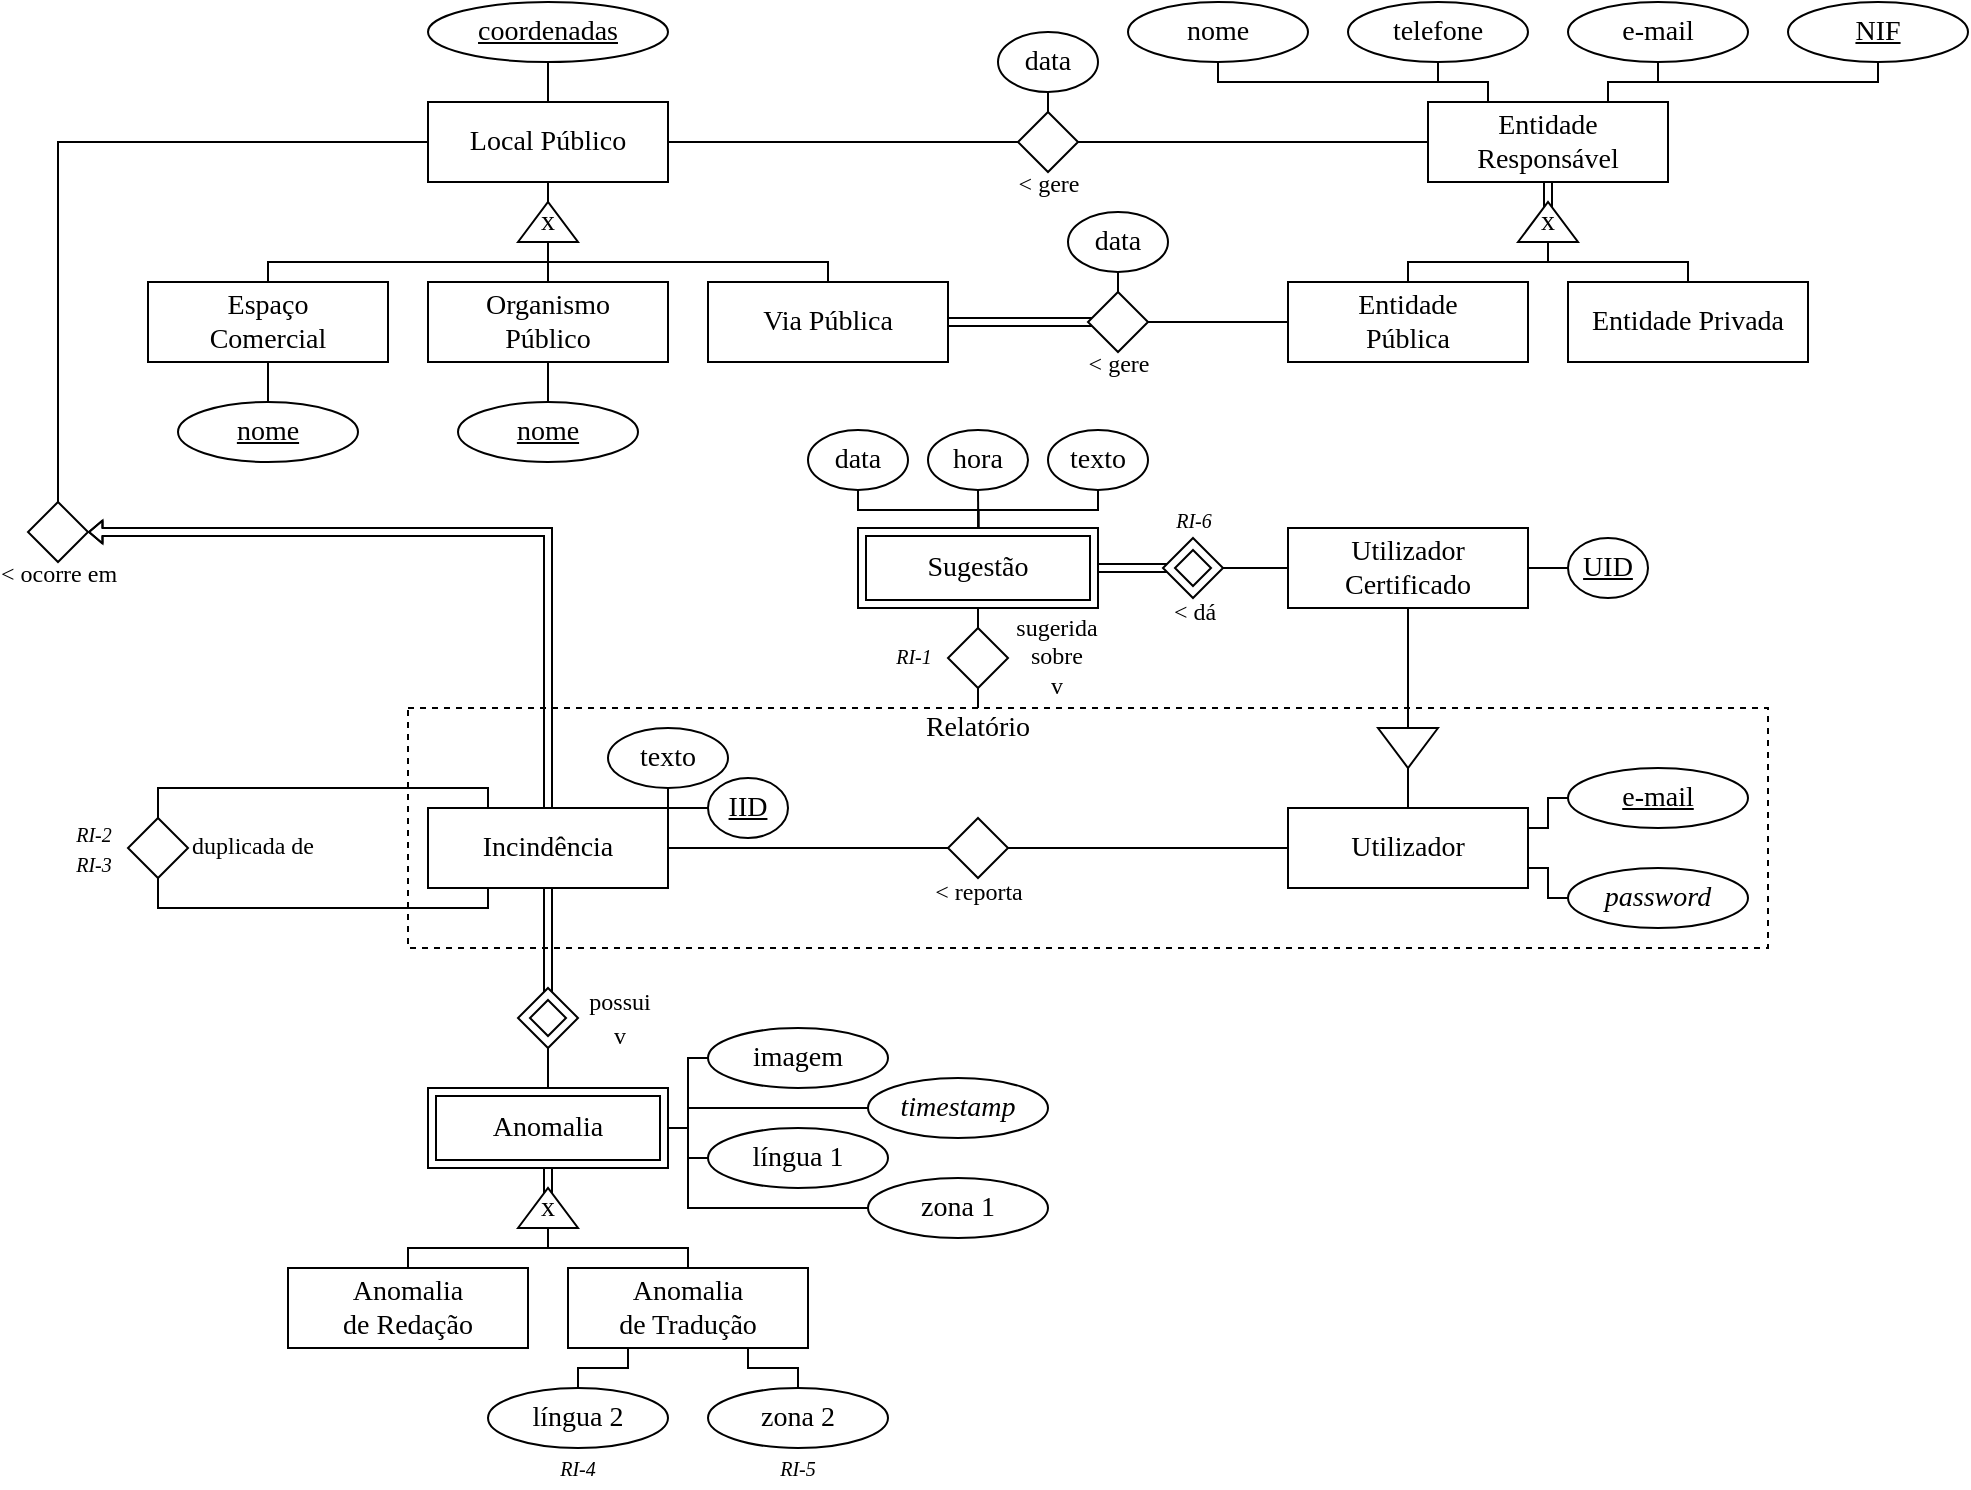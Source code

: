 <mxfile version="12.1.0" type="device" pages="1"><diagram id="urqd6bBSTkkBCRTrbI39" name="Page-1"><mxGraphModel dx="687" dy="365" grid="1" gridSize="10" guides="1" tooltips="1" connect="1" arrows="1" fold="1" page="1" pageScale="1" pageWidth="1169" pageHeight="827" math="0" shadow="0"><root><mxCell id="0"/><mxCell id="1" parent="0"/><mxCell id="4FP0emap7tRITEBuaMAq-10" style="edgeStyle=orthogonalEdgeStyle;rounded=0;orthogonalLoop=1;jettySize=auto;html=1;exitX=0.5;exitY=0;exitDx=0;exitDy=0;entryX=0.5;entryY=1;entryDx=0;entryDy=0;endArrow=none;endFill=0;fontSize=12;" edge="1" parent="1" target="4FP0emap7tRITEBuaMAq-3"><mxGeometry relative="1" as="geometry"><mxPoint x="545.195" y="317.049" as="sourcePoint"/></mxGeometry></mxCell><mxCell id="4FP0emap7tRITEBuaMAq-9" style="edgeStyle=orthogonalEdgeStyle;rounded=0;orthogonalLoop=1;jettySize=auto;html=1;exitX=0.5;exitY=1;exitDx=0;exitDy=0;entryX=0.5;entryY=0;entryDx=0;entryDy=0;endArrow=none;endFill=0;fontSize=12;" edge="1" parent="1" source="4FP0emap7tRITEBuaMAq-4"><mxGeometry relative="1" as="geometry"><mxPoint x="545.195" y="317.049" as="targetPoint"/><Array as="points"><mxPoint x="605" y="304"/><mxPoint x="545" y="304"/></Array></mxGeometry></mxCell><mxCell id="4FP0emap7tRITEBuaMAq-11" style="edgeStyle=orthogonalEdgeStyle;rounded=0;orthogonalLoop=1;jettySize=auto;html=1;exitX=0.5;exitY=1;exitDx=0;exitDy=0;endArrow=none;endFill=0;fontSize=12;" edge="1" parent="1" source="4FP0emap7tRITEBuaMAq-5"><mxGeometry relative="1" as="geometry"><mxPoint x="545.195" y="317" as="targetPoint"/><Array as="points"><mxPoint x="485" y="304"/><mxPoint x="545" y="304"/></Array></mxGeometry></mxCell><mxCell id="9DvA1WyKJ85od49cDxcL-1" value="" style="rounded=0;whiteSpace=wrap;html=1;strokeWidth=1;fillColor=none;dashed=1;fontFamily=Verdana;" parent="1" vertex="1"><mxGeometry x="260" y="403" width="680" height="120" as="geometry"/></mxCell><mxCell id="8jLyRdySpEEllO27YhmM-52" value="" style="endArrow=none;html=1;fontFamily=Verdana;fontSize=14;entryX=0.5;entryY=1;entryDx=0;entryDy=0;shape=link;width=4;exitX=0;exitY=0.5;exitDx=0;exitDy=0;" parent="1" source="8jLyRdySpEEllO27YhmM-51" target="8jLyRdySpEEllO27YhmM-43" edge="1"><mxGeometry width="50" height="50" relative="1" as="geometry"><mxPoint x="830" y="140" as="sourcePoint"/><mxPoint x="910" y="270" as="targetPoint"/></mxGeometry></mxCell><mxCell id="1YsWNotgiCDJfFA3rP_E-9" style="edgeStyle=orthogonalEdgeStyle;rounded=0;orthogonalLoop=1;jettySize=auto;html=1;exitX=1;exitY=0.5;exitDx=0;exitDy=0;entryX=0;entryY=0.5;entryDx=0;entryDy=0;endArrow=none;endFill=0;fontFamily=Verdana;" parent="1" source="8jLyRdySpEEllO27YhmM-1" target="1YsWNotgiCDJfFA3rP_E-6" edge="1"><mxGeometry relative="1" as="geometry"/></mxCell><mxCell id="8jLyRdySpEEllO27YhmM-1" value="Local Público" style="whiteSpace=wrap;html=1;aspect=fixed;fontFamily=Verdana;fontSize=14;fontColor=#000000;align=center;strokeColor=#000000;strokeWidth=1;fillColor=#ffffff;" parent="1" vertex="1"><mxGeometry x="270" y="100" width="120" height="40" as="geometry"/></mxCell><mxCell id="8jLyRdySpEEllO27YhmM-115" style="edgeStyle=elbowEdgeStyle;rounded=0;orthogonalLoop=1;jettySize=auto;elbow=vertical;html=1;exitX=0.5;exitY=1;exitDx=0;exitDy=0;entryX=0.5;entryY=0;entryDx=0;entryDy=0;shadow=0;endArrow=none;fontFamily=Verdana;fontSize=12;" parent="1" source="8jLyRdySpEEllO27YhmM-2" target="8jLyRdySpEEllO27YhmM-1" edge="1"><mxGeometry relative="1" as="geometry"/></mxCell><mxCell id="8jLyRdySpEEllO27YhmM-2" value="coordenadas" style="ellipse;whiteSpace=wrap;html=1;fontFamily=Verdana;fontSize=14;fontStyle=4" parent="1" vertex="1"><mxGeometry x="270" y="50" width="120" height="30" as="geometry"/></mxCell><mxCell id="8jLyRdySpEEllO27YhmM-9" value="Espaço&lt;br&gt;Comercial" style="rounded=0;whiteSpace=wrap;html=1;fontFamily=Verdana;fontSize=14;" parent="1" vertex="1"><mxGeometry x="130" y="190" width="120" height="40" as="geometry"/></mxCell><mxCell id="8jLyRdySpEEllO27YhmM-10" value="Organismo&lt;br&gt;Público" style="rounded=0;whiteSpace=wrap;html=1;fontFamily=Verdana;fontSize=14;" parent="1" vertex="1"><mxGeometry x="270" y="190" width="120" height="40" as="geometry"/></mxCell><mxCell id="8jLyRdySpEEllO27YhmM-11" value="Via Pública" style="rounded=0;whiteSpace=wrap;html=1;fontFamily=Verdana;fontSize=14;" parent="1" vertex="1"><mxGeometry x="410" y="190" width="120" height="40" as="geometry"/></mxCell><mxCell id="8jLyRdySpEEllO27YhmM-12" value="x" style="triangle;whiteSpace=wrap;html=1;fontFamily=Verdana;fontSize=14;direction=north;" parent="1" vertex="1"><mxGeometry x="315" y="150" width="30" height="20" as="geometry"/></mxCell><mxCell id="8jLyRdySpEEllO27YhmM-13" value="" style="endArrow=none;html=1;fontFamily=Verdana;fontSize=14;entryX=0.5;entryY=1;entryDx=0;entryDy=0;" parent="1" target="8jLyRdySpEEllO27YhmM-1" edge="1"><mxGeometry width="50" height="50" relative="1" as="geometry"><mxPoint x="330" y="150" as="sourcePoint"/><mxPoint x="410" y="280" as="targetPoint"/></mxGeometry></mxCell><mxCell id="8jLyRdySpEEllO27YhmM-14" value="" style="endArrow=none;html=1;fontFamily=Verdana;fontSize=14;entryX=0;entryY=0.5;entryDx=0;entryDy=0;exitX=0.5;exitY=0;exitDx=0;exitDy=0;" parent="1" source="8jLyRdySpEEllO27YhmM-10" target="8jLyRdySpEEllO27YhmM-12" edge="1"><mxGeometry width="50" height="50" relative="1" as="geometry"><mxPoint x="240" y="320" as="sourcePoint"/><mxPoint x="290" y="270" as="targetPoint"/></mxGeometry></mxCell><mxCell id="8jLyRdySpEEllO27YhmM-22" value="" style="endArrow=none;html=1;shadow=0;fontFamily=Verdana;fontSize=14;exitX=0.5;exitY=0;exitDx=0;exitDy=0;edgeStyle=elbowEdgeStyle;elbow=vertical;rounded=0;" parent="1" source="8jLyRdySpEEllO27YhmM-11" edge="1"><mxGeometry width="50" height="50" relative="1" as="geometry"><mxPoint x="470" y="160" as="sourcePoint"/><mxPoint x="330" y="170" as="targetPoint"/></mxGeometry></mxCell><mxCell id="8jLyRdySpEEllO27YhmM-24" value="" style="endArrow=none;html=1;shadow=0;fontFamily=Verdana;fontSize=14;entryX=0;entryY=0.5;entryDx=0;entryDy=0;exitX=0.5;exitY=0;exitDx=0;exitDy=0;edgeStyle=elbowEdgeStyle;elbow=vertical;rounded=0;" parent="1" source="8jLyRdySpEEllO27YhmM-9" target="8jLyRdySpEEllO27YhmM-12" edge="1"><mxGeometry width="50" height="50" relative="1" as="geometry"><mxPoint x="130" y="300" as="sourcePoint"/><mxPoint x="180" y="250" as="targetPoint"/></mxGeometry></mxCell><mxCell id="8jLyRdySpEEllO27YhmM-25" value="&lt;u&gt;nome&lt;/u&gt;" style="ellipse;whiteSpace=wrap;html=1;fontFamily=Verdana;fontSize=14;" parent="1" vertex="1"><mxGeometry x="285" y="250" width="90" height="30" as="geometry"/></mxCell><mxCell id="8jLyRdySpEEllO27YhmM-26" value="" style="endArrow=none;html=1;fontFamily=Verdana;fontSize=14;entryX=0.5;entryY=0;entryDx=0;entryDy=0;exitX=0.5;exitY=1;exitDx=0;exitDy=0;" parent="1" source="8jLyRdySpEEllO27YhmM-10" target="8jLyRdySpEEllO27YhmM-25" edge="1"><mxGeometry width="50" height="50" relative="1" as="geometry"><mxPoint x="355" y="300" as="sourcePoint"/><mxPoint x="335" y="350" as="targetPoint"/></mxGeometry></mxCell><mxCell id="8jLyRdySpEEllO27YhmM-27" value="&lt;u&gt;nome&lt;/u&gt;" style="ellipse;whiteSpace=wrap;html=1;fontFamily=Verdana;fontSize=14;" parent="1" vertex="1"><mxGeometry x="145" y="250" width="90" height="30" as="geometry"/></mxCell><mxCell id="8jLyRdySpEEllO27YhmM-28" value="" style="endArrow=none;html=1;fontFamily=Verdana;fontSize=14;entryX=0.5;entryY=0;entryDx=0;entryDy=0;exitX=0.5;exitY=1;exitDx=0;exitDy=0;" parent="1" target="8jLyRdySpEEllO27YhmM-27" edge="1"><mxGeometry width="50" height="50" relative="1" as="geometry"><mxPoint x="190" y="230" as="sourcePoint"/><mxPoint x="195" y="350" as="targetPoint"/></mxGeometry></mxCell><mxCell id="8jLyRdySpEEllO27YhmM-43" value="Entidade&lt;br&gt;Responsável" style="rounded=0;whiteSpace=wrap;html=1;fontFamily=Verdana;fontSize=14;" parent="1" vertex="1"><mxGeometry x="770" y="100" width="120" height="40" as="geometry"/></mxCell><mxCell id="8jLyRdySpEEllO27YhmM-120" style="edgeStyle=elbowEdgeStyle;rounded=0;orthogonalLoop=1;jettySize=auto;elbow=vertical;html=1;exitX=0.5;exitY=1;exitDx=0;exitDy=0;entryX=0.25;entryY=0;entryDx=0;entryDy=0;shadow=0;endArrow=none;fontFamily=Verdana;fontSize=12;" parent="1" source="8jLyRdySpEEllO27YhmM-44" target="8jLyRdySpEEllO27YhmM-43" edge="1"><mxGeometry relative="1" as="geometry"/></mxCell><mxCell id="8jLyRdySpEEllO27YhmM-44" value="nome" style="ellipse;whiteSpace=wrap;html=1;fontFamily=Verdana;fontSize=14;spacing=0;" parent="1" vertex="1"><mxGeometry x="620" y="50" width="90" height="30" as="geometry"/></mxCell><mxCell id="8jLyRdySpEEllO27YhmM-119" style="edgeStyle=elbowEdgeStyle;rounded=0;orthogonalLoop=1;jettySize=auto;elbow=vertical;html=1;exitX=0.5;exitY=1;exitDx=0;exitDy=0;entryX=0.25;entryY=0;entryDx=0;entryDy=0;shadow=0;endArrow=none;fontFamily=Verdana;fontSize=12;" parent="1" source="8jLyRdySpEEllO27YhmM-45" target="8jLyRdySpEEllO27YhmM-43" edge="1"><mxGeometry relative="1" as="geometry"/></mxCell><mxCell id="8jLyRdySpEEllO27YhmM-45" value="telefone" style="ellipse;whiteSpace=wrap;html=1;fontFamily=Verdana;fontSize=14;" parent="1" vertex="1"><mxGeometry x="730" y="50" width="90" height="30" as="geometry"/></mxCell><mxCell id="8jLyRdySpEEllO27YhmM-48" value="Entidade&lt;br&gt;Pública" style="rounded=0;whiteSpace=wrap;html=1;fontFamily=Verdana;fontSize=14;" parent="1" vertex="1"><mxGeometry x="700" y="190" width="120" height="40" as="geometry"/></mxCell><mxCell id="8jLyRdySpEEllO27YhmM-50" value="Entidade Privada" style="rounded=0;whiteSpace=wrap;html=1;fontFamily=Verdana;fontSize=14;" parent="1" vertex="1"><mxGeometry x="840" y="190" width="120" height="40" as="geometry"/></mxCell><mxCell id="8jLyRdySpEEllO27YhmM-51" value="x" style="triangle;whiteSpace=wrap;html=1;fontFamily=Verdana;fontSize=14;direction=north;" parent="1" vertex="1"><mxGeometry x="815" y="150" width="30" height="20" as="geometry"/></mxCell><mxCell id="8jLyRdySpEEllO27YhmM-54" value="" style="endArrow=none;html=1;shadow=0;fontFamily=Verdana;fontSize=14;exitX=0.5;exitY=0;exitDx=0;exitDy=0;edgeStyle=elbowEdgeStyle;elbow=vertical;rounded=0;" parent="1" source="8jLyRdySpEEllO27YhmM-50" edge="1"><mxGeometry width="50" height="50" relative="1" as="geometry"><mxPoint x="970" y="160" as="sourcePoint"/><mxPoint x="830" y="170" as="targetPoint"/></mxGeometry></mxCell><mxCell id="8jLyRdySpEEllO27YhmM-55" value="" style="endArrow=none;html=1;shadow=0;fontFamily=Verdana;fontSize=14;entryX=0;entryY=0.5;entryDx=0;entryDy=0;exitX=0.5;exitY=0;exitDx=0;exitDy=0;edgeStyle=elbowEdgeStyle;elbow=vertical;rounded=0;" parent="1" source="8jLyRdySpEEllO27YhmM-48" target="8jLyRdySpEEllO27YhmM-51" edge="1"><mxGeometry width="50" height="50" relative="1" as="geometry"><mxPoint x="630" y="300" as="sourcePoint"/><mxPoint x="680" y="250" as="targetPoint"/></mxGeometry></mxCell><mxCell id="8jLyRdySpEEllO27YhmM-118" style="edgeStyle=elbowEdgeStyle;rounded=0;orthogonalLoop=1;jettySize=auto;elbow=vertical;html=1;exitX=0.5;exitY=1;exitDx=0;exitDy=0;shadow=0;endArrow=none;fontFamily=Verdana;fontSize=12;" parent="1" source="8jLyRdySpEEllO27YhmM-56" edge="1"><mxGeometry relative="1" as="geometry"><mxPoint x="860" y="100" as="targetPoint"/></mxGeometry></mxCell><mxCell id="8jLyRdySpEEllO27YhmM-56" value="e-mail" style="ellipse;whiteSpace=wrap;html=1;fontFamily=Verdana;fontSize=14;" parent="1" vertex="1"><mxGeometry x="840" y="50" width="90" height="30" as="geometry"/></mxCell><mxCell id="8jLyRdySpEEllO27YhmM-117" style="edgeStyle=elbowEdgeStyle;rounded=0;orthogonalLoop=1;jettySize=auto;elbow=vertical;html=1;exitX=0.5;exitY=1;exitDx=0;exitDy=0;entryX=0.75;entryY=0;entryDx=0;entryDy=0;shadow=0;endArrow=none;fontFamily=Verdana;fontSize=12;" parent="1" source="8jLyRdySpEEllO27YhmM-58" target="8jLyRdySpEEllO27YhmM-43" edge="1"><mxGeometry relative="1" as="geometry"/></mxCell><mxCell id="8jLyRdySpEEllO27YhmM-58" value="&lt;u&gt;NIF&lt;/u&gt;" style="ellipse;whiteSpace=wrap;html=1;fontFamily=Verdana;fontSize=14;" parent="1" vertex="1"><mxGeometry x="950" y="50" width="90" height="30" as="geometry"/></mxCell><mxCell id="8jLyRdySpEEllO27YhmM-63" style="edgeStyle=elbowEdgeStyle;rounded=0;orthogonalLoop=1;jettySize=auto;html=1;entryX=1;entryY=0.5;entryDx=0;entryDy=0;shadow=0;endArrow=none;fontFamily=Verdana;fontSize=14;shape=link;exitX=0.5;exitY=0.5;exitDx=0;exitDy=0;exitPerimeter=0;" parent="1" source="8jLyRdySpEEllO27YhmM-60" target="8jLyRdySpEEllO27YhmM-11" edge="1"><mxGeometry relative="1" as="geometry"/></mxCell><mxCell id="8jLyRdySpEEllO27YhmM-64" style="edgeStyle=elbowEdgeStyle;rounded=0;orthogonalLoop=1;jettySize=auto;html=1;exitX=1;exitY=0.5;exitDx=0;exitDy=0;entryX=0;entryY=0.5;entryDx=0;entryDy=0;shadow=0;endArrow=none;fontFamily=Verdana;fontSize=14;" parent="1" source="8jLyRdySpEEllO27YhmM-60" target="8jLyRdySpEEllO27YhmM-48" edge="1"><mxGeometry relative="1" as="geometry"/></mxCell><mxCell id="8jLyRdySpEEllO27YhmM-60" value="&amp;lt; gere" style="rhombus;html=1;fontFamily=Verdana;fontSize=12;labelPosition=center;verticalLabelPosition=bottom;align=center;verticalAlign=top;spacingTop=-8;" parent="1" vertex="1"><mxGeometry x="600" y="195" width="30" height="30" as="geometry"/></mxCell><mxCell id="8jLyRdySpEEllO27YhmM-67" value="data" style="ellipse;whiteSpace=wrap;html=1;fontFamily=Verdana;fontSize=14;" parent="1" vertex="1"><mxGeometry x="590" y="155" width="50" height="30" as="geometry"/></mxCell><mxCell id="8jLyRdySpEEllO27YhmM-68" value="" style="endArrow=none;html=1;fontFamily=Verdana;fontSize=14;entryX=0.5;entryY=1;entryDx=0;entryDy=0;exitX=0.5;exitY=0;exitDx=0;exitDy=0;" parent="1" source="8jLyRdySpEEllO27YhmM-60" target="8jLyRdySpEEllO27YhmM-67" edge="1"><mxGeometry width="50" height="50" relative="1" as="geometry"><mxPoint x="595" y="180" as="sourcePoint"/><mxPoint x="715" y="210" as="targetPoint"/></mxGeometry></mxCell><mxCell id="8jLyRdySpEEllO27YhmM-81" style="edgeStyle=elbowEdgeStyle;shape=link;rounded=0;orthogonalLoop=1;jettySize=auto;html=1;exitX=0.5;exitY=1;exitDx=0;exitDy=0;shadow=0;endArrow=none;fontFamily=Verdana;fontSize=12;entryX=0.5;entryY=0.5;entryDx=0;entryDy=0;entryPerimeter=0;" parent="1" source="8jLyRdySpEEllO27YhmM-72" target="8jLyRdySpEEllO27YhmM-75" edge="1"><mxGeometry relative="1" as="geometry"><mxPoint x="330" y="528" as="targetPoint"/></mxGeometry></mxCell><mxCell id="8jLyRdySpEEllO27YhmM-127" style="rounded=0;orthogonalLoop=1;jettySize=auto;elbow=vertical;html=1;entryX=1;entryY=0.5;entryDx=0;entryDy=0;shadow=0;endArrow=block;fontFamily=Verdana;fontSize=12;shape=flexArrow;startArrow=none;startFill=0;endWidth=6.444;endSize=1.917;width=4;startSize=0;strokeWidth=1;sourcePerimeterSpacing=0;targetPerimeterSpacing=0;exitX=0.5;exitY=1;exitDx=0;exitDy=0;" parent="1" source="8jLyRdySpEEllO27YhmM-72" target="8jLyRdySpEEllO27YhmM-122" edge="1"><mxGeometry relative="1" as="geometry"><mxPoint x="330" y="410" as="sourcePoint"/><Array as="points"><mxPoint x="330" y="315"/></Array></mxGeometry></mxCell><mxCell id="8jLyRdySpEEllO27YhmM-72" value="&lt;font style=&quot;font-size: 14px&quot;&gt;Incindência&lt;/font&gt;" style="rounded=0;whiteSpace=wrap;html=1;fontFamily=Verdana;fontSize=12;" parent="1" vertex="1"><mxGeometry x="270" y="453" width="120" height="40" as="geometry"/></mxCell><mxCell id="8jLyRdySpEEllO27YhmM-77" style="edgeStyle=elbowEdgeStyle;rounded=0;orthogonalLoop=1;jettySize=auto;html=1;exitX=0.5;exitY=0;exitDx=0;exitDy=0;entryX=0.5;entryY=1;entryDx=0;entryDy=0;shadow=0;endArrow=none;fontFamily=Verdana;fontSize=12;" parent="1" source="8jLyRdySpEEllO27YhmM-73" target="8jLyRdySpEEllO27YhmM-75" edge="1"><mxGeometry relative="1" as="geometry"/></mxCell><mxCell id="8jLyRdySpEEllO27YhmM-104" style="edgeStyle=elbowEdgeStyle;rounded=0;orthogonalLoop=1;jettySize=auto;html=1;exitX=1;exitY=0.25;exitDx=0;exitDy=0;shadow=0;endArrow=none;fontFamily=Verdana;fontSize=12;" parent="1" source="8jLyRdySpEEllO27YhmM-73" edge="1"><mxGeometry relative="1" as="geometry"><mxPoint x="390.333" y="603" as="targetPoint"/></mxGeometry></mxCell><mxCell id="8jLyRdySpEEllO27YhmM-109" style="edgeStyle=elbowEdgeStyle;rounded=0;orthogonalLoop=1;jettySize=auto;html=1;exitX=1;exitY=0.5;exitDx=0;exitDy=0;entryX=0;entryY=0.5;entryDx=0;entryDy=0;shadow=0;endArrow=none;fontFamily=Verdana;fontSize=12;" parent="1" source="8jLyRdySpEEllO27YhmM-73" target="8jLyRdySpEEllO27YhmM-100" edge="1"><mxGeometry relative="1" as="geometry"/></mxCell><mxCell id="8jLyRdySpEEllO27YhmM-110" style="edgeStyle=elbowEdgeStyle;rounded=0;orthogonalLoop=1;jettySize=auto;html=1;exitX=1;exitY=0.5;exitDx=0;exitDy=0;entryX=0;entryY=0.5;entryDx=0;entryDy=0;shadow=0;endArrow=none;fontFamily=Verdana;fontSize=12;" parent="1" source="8jLyRdySpEEllO27YhmM-73" target="8jLyRdySpEEllO27YhmM-98" edge="1"><mxGeometry relative="1" as="geometry"><Array as="points"><mxPoint x="400" y="613"/></Array></mxGeometry></mxCell><mxCell id="8jLyRdySpEEllO27YhmM-73" value="&lt;font style=&quot;font-size: 14px&quot;&gt;Anomalia&lt;/font&gt;" style="shape=ext;strokeWidth=1;margin=2;double=1;whiteSpace=wrap;html=1;align=center;fontSize=12;fontFamily=Verdana;fontColor=#000000;strokeColor=#000000;fillColor=#ffffff;" parent="1" vertex="1"><mxGeometry x="270" y="593" width="120" height="40" as="geometry"/></mxCell><mxCell id="8jLyRdySpEEllO27YhmM-75" value="&lt;font style=&quot;font-size: 12px&quot;&gt;possui&lt;br&gt;v&lt;/font&gt;" style="shape=rhombus;double=1;strokeWidth=1;margin=2;fontSize=12;perimeter=rhombusPerimeter;whiteSpace=wrap;html=1;align=center;fontSize=14;fontFamily=Verdana;fontColor=#000000;strokeColor=#000000;fillColor=#ffffff;labelPosition=right;verticalLabelPosition=middle;verticalAlign=middle;spacingLeft=12;" parent="1" vertex="1"><mxGeometry x="315" y="543" width="30" height="30" as="geometry"/></mxCell><mxCell id="8jLyRdySpEEllO27YhmM-82" value="" style="endArrow=none;html=1;fontFamily=Verdana;fontSize=14;entryX=0.5;entryY=1;entryDx=0;entryDy=0;shape=link;width=4;exitX=0;exitY=0.5;exitDx=0;exitDy=0;" parent="1" source="8jLyRdySpEEllO27YhmM-85" edge="1"><mxGeometry width="50" height="50" relative="1" as="geometry"><mxPoint x="330" y="643" as="sourcePoint"/><mxPoint x="330" y="633" as="targetPoint"/></mxGeometry></mxCell><mxCell id="8jLyRdySpEEllO27YhmM-83" value="Anomalia&lt;br&gt;de Redação" style="rounded=0;whiteSpace=wrap;html=1;fontFamily=Verdana;fontSize=14;" parent="1" vertex="1"><mxGeometry x="200" y="683" width="120" height="40" as="geometry"/></mxCell><mxCell id="8jLyRdySpEEllO27YhmM-84" value="Anomalia&lt;br&gt;de Tradução" style="rounded=0;whiteSpace=wrap;html=1;fontFamily=Verdana;fontSize=14;" parent="1" vertex="1"><mxGeometry x="340" y="683" width="120" height="40" as="geometry"/></mxCell><mxCell id="8jLyRdySpEEllO27YhmM-85" value="x" style="triangle;whiteSpace=wrap;html=1;fontFamily=Verdana;fontSize=14;direction=north;" parent="1" vertex="1"><mxGeometry x="315" y="643" width="30" height="20" as="geometry"/></mxCell><mxCell id="8jLyRdySpEEllO27YhmM-86" value="" style="endArrow=none;html=1;shadow=0;fontFamily=Verdana;fontSize=14;exitX=0.5;exitY=0;exitDx=0;exitDy=0;edgeStyle=elbowEdgeStyle;elbow=vertical;rounded=0;" parent="1" source="8jLyRdySpEEllO27YhmM-84" edge="1"><mxGeometry width="50" height="50" relative="1" as="geometry"><mxPoint x="470" y="663" as="sourcePoint"/><mxPoint x="330" y="673" as="targetPoint"/><Array as="points"><mxPoint x="360" y="673"/></Array></mxGeometry></mxCell><mxCell id="8jLyRdySpEEllO27YhmM-87" value="" style="endArrow=none;html=1;shadow=0;fontFamily=Verdana;fontSize=14;entryX=0;entryY=0.5;entryDx=0;entryDy=0;exitX=0.5;exitY=0;exitDx=0;exitDy=0;edgeStyle=elbowEdgeStyle;elbow=vertical;rounded=0;" parent="1" source="8jLyRdySpEEllO27YhmM-83" target="8jLyRdySpEEllO27YhmM-85" edge="1"><mxGeometry width="50" height="50" relative="1" as="geometry"><mxPoint x="130" y="803" as="sourcePoint"/><mxPoint x="180" y="753" as="targetPoint"/></mxGeometry></mxCell><mxCell id="8jLyRdySpEEllO27YhmM-89" style="edgeStyle=elbowEdgeStyle;rounded=0;orthogonalLoop=1;jettySize=auto;html=1;exitX=0.5;exitY=0;exitDx=0;exitDy=0;entryX=0.25;entryY=0;entryDx=0;entryDy=0;shadow=0;endArrow=none;fontFamily=Verdana;fontSize=12;elbow=vertical;" parent="1" source="8jLyRdySpEEllO27YhmM-88" target="8jLyRdySpEEllO27YhmM-72" edge="1"><mxGeometry relative="1" as="geometry"><Array as="points"><mxPoint x="240" y="443"/></Array></mxGeometry></mxCell><mxCell id="8jLyRdySpEEllO27YhmM-90" style="edgeStyle=elbowEdgeStyle;rounded=0;orthogonalLoop=1;jettySize=auto;elbow=vertical;html=1;exitX=0.5;exitY=1;exitDx=0;exitDy=0;entryX=0.25;entryY=1;entryDx=0;entryDy=0;shadow=0;endArrow=none;fontFamily=Verdana;fontSize=12;" parent="1" source="8jLyRdySpEEllO27YhmM-88" target="8jLyRdySpEEllO27YhmM-72" edge="1"><mxGeometry relative="1" as="geometry"><Array as="points"><mxPoint x="230" y="503"/></Array></mxGeometry></mxCell><mxCell id="8jLyRdySpEEllO27YhmM-88" value="duplicada de" style="rhombus;html=1;fontFamily=Verdana;fontSize=12;labelPosition=right;verticalLabelPosition=middle;align=left;verticalAlign=middle;spacingTop=-2;spacingLeft=0;" parent="1" vertex="1"><mxGeometry x="120" y="458" width="30" height="30" as="geometry"/></mxCell><mxCell id="8jLyRdySpEEllO27YhmM-114" style="edgeStyle=elbowEdgeStyle;rounded=0;orthogonalLoop=1;jettySize=auto;elbow=vertical;html=1;exitX=0.5;exitY=0;exitDx=0;exitDy=0;entryX=0.75;entryY=1;entryDx=0;entryDy=0;shadow=0;endArrow=none;fontFamily=Verdana;fontSize=12;" parent="1" source="8jLyRdySpEEllO27YhmM-93" target="8jLyRdySpEEllO27YhmM-84" edge="1"><mxGeometry relative="1" as="geometry"/></mxCell><mxCell id="8jLyRdySpEEllO27YhmM-93" value="&lt;span&gt;zona 2&lt;/span&gt;" style="ellipse;whiteSpace=wrap;html=1;fontFamily=Verdana;fontSize=14;fontStyle=0" parent="1" vertex="1"><mxGeometry x="410" y="743" width="90" height="30" as="geometry"/></mxCell><mxCell id="8jLyRdySpEEllO27YhmM-113" style="edgeStyle=elbowEdgeStyle;rounded=0;orthogonalLoop=1;jettySize=auto;elbow=vertical;html=1;exitX=0.5;exitY=0;exitDx=0;exitDy=0;entryX=0.25;entryY=1;entryDx=0;entryDy=0;shadow=0;endArrow=none;fontFamily=Verdana;fontSize=12;" parent="1" source="8jLyRdySpEEllO27YhmM-95" target="8jLyRdySpEEllO27YhmM-84" edge="1"><mxGeometry relative="1" as="geometry"/></mxCell><mxCell id="8jLyRdySpEEllO27YhmM-95" value="língua 2" style="ellipse;whiteSpace=wrap;html=1;fontFamily=Verdana;fontSize=14;" parent="1" vertex="1"><mxGeometry x="300" y="743" width="90" height="30" as="geometry"/></mxCell><mxCell id="8jLyRdySpEEllO27YhmM-112" style="edgeStyle=elbowEdgeStyle;rounded=0;orthogonalLoop=1;jettySize=auto;html=1;exitX=0;exitY=0.5;exitDx=0;exitDy=0;entryX=1;entryY=0.5;entryDx=0;entryDy=0;shadow=0;endArrow=none;fontFamily=Verdana;fontSize=12;" parent="1" source="8jLyRdySpEEllO27YhmM-97" target="8jLyRdySpEEllO27YhmM-73" edge="1"><mxGeometry relative="1" as="geometry"><Array as="points"><mxPoint x="400" y="643"/></Array></mxGeometry></mxCell><mxCell id="8jLyRdySpEEllO27YhmM-97" value="&lt;span&gt;zona 1&lt;/span&gt;" style="ellipse;whiteSpace=wrap;html=1;fontFamily=Verdana;fontSize=14;fontStyle=0" parent="1" vertex="1"><mxGeometry x="490" y="638" width="90" height="30" as="geometry"/></mxCell><mxCell id="8jLyRdySpEEllO27YhmM-98" value="&lt;span&gt;&lt;i&gt;timestamp&lt;/i&gt;&lt;/span&gt;" style="ellipse;whiteSpace=wrap;html=1;fontFamily=Verdana;fontSize=14;fontStyle=0" parent="1" vertex="1"><mxGeometry x="490" y="588" width="90" height="30" as="geometry"/></mxCell><mxCell id="8jLyRdySpEEllO27YhmM-111" style="edgeStyle=elbowEdgeStyle;rounded=0;orthogonalLoop=1;jettySize=auto;html=1;exitX=0;exitY=0.5;exitDx=0;exitDy=0;entryX=1;entryY=0.5;entryDx=0;entryDy=0;shadow=0;endArrow=none;fontFamily=Verdana;fontSize=12;" parent="1" source="8jLyRdySpEEllO27YhmM-99" target="8jLyRdySpEEllO27YhmM-73" edge="1"><mxGeometry relative="1" as="geometry"/></mxCell><mxCell id="8jLyRdySpEEllO27YhmM-99" value="&lt;span&gt;língua 1&lt;/span&gt;" style="ellipse;whiteSpace=wrap;html=1;fontFamily=Verdana;fontSize=14;fontStyle=0" parent="1" vertex="1"><mxGeometry x="410" y="613" width="90" height="30" as="geometry"/></mxCell><mxCell id="8jLyRdySpEEllO27YhmM-100" value="&lt;span&gt;imagem&lt;/span&gt;" style="ellipse;whiteSpace=wrap;html=1;fontFamily=Verdana;fontSize=14;fontStyle=0" parent="1" vertex="1"><mxGeometry x="410" y="563" width="90" height="30" as="geometry"/></mxCell><mxCell id="8jLyRdySpEEllO27YhmM-102" style="edgeStyle=elbowEdgeStyle;rounded=0;orthogonalLoop=1;jettySize=auto;elbow=vertical;html=1;exitX=0.5;exitY=1;exitDx=0;exitDy=0;shadow=0;endArrow=none;fontFamily=Verdana;fontSize=12;" parent="1" source="8jLyRdySpEEllO27YhmM-101" edge="1"><mxGeometry relative="1" as="geometry"><mxPoint x="390" y="453" as="targetPoint"/></mxGeometry></mxCell><mxCell id="8jLyRdySpEEllO27YhmM-101" value="&lt;span&gt;&lt;span&gt;texto&lt;/span&gt;&lt;/span&gt;" style="ellipse;whiteSpace=wrap;html=1;fontFamily=Verdana;fontSize=14;fontStyle=0" parent="1" vertex="1"><mxGeometry x="360" y="413" width="60" height="30" as="geometry"/></mxCell><mxCell id="8jLyRdySpEEllO27YhmM-145" style="edgeStyle=elbowEdgeStyle;rounded=0;orthogonalLoop=1;jettySize=auto;html=1;exitX=1;exitY=0.75;exitDx=0;exitDy=0;entryX=0;entryY=0.5;entryDx=0;entryDy=0;shadow=0;startArrow=none;startFill=0;sourcePerimeterSpacing=0;endArrow=none;endFill=0;targetPerimeterSpacing=0;strokeWidth=1;fontFamily=Verdana;fontSize=12;" parent="1" source="8jLyRdySpEEllO27YhmM-121" target="8jLyRdySpEEllO27YhmM-142" edge="1"><mxGeometry relative="1" as="geometry"/></mxCell><mxCell id="8jLyRdySpEEllO27YhmM-121" value="&lt;font style=&quot;font-size: 14px&quot;&gt;Utilizador&lt;/font&gt;" style="rounded=0;whiteSpace=wrap;html=1;fontFamily=Verdana;fontSize=12;align=center;" parent="1" vertex="1"><mxGeometry x="700" y="453" width="120" height="40" as="geometry"/></mxCell><mxCell id="8jLyRdySpEEllO27YhmM-128" style="edgeStyle=none;rounded=0;orthogonalLoop=1;jettySize=auto;html=1;exitX=0.5;exitY=0;exitDx=0;exitDy=0;entryX=0;entryY=0.5;entryDx=0;entryDy=0;shadow=0;startArrow=none;startFill=0;sourcePerimeterSpacing=0;endArrow=none;targetPerimeterSpacing=0;strokeWidth=1;fontFamily=Verdana;fontSize=12;endFill=0;" parent="1" source="8jLyRdySpEEllO27YhmM-122" target="8jLyRdySpEEllO27YhmM-1" edge="1"><mxGeometry relative="1" as="geometry"><Array as="points"><mxPoint x="85" y="120"/></Array></mxGeometry></mxCell><mxCell id="8jLyRdySpEEllO27YhmM-122" value="&amp;lt; ocorre em" style="rhombus;html=1;fontFamily=Verdana;fontSize=12;fontColor=#000000;align=center;strokeColor=#000000;strokeWidth=1;fillColor=#ffffff;labelPosition=center;verticalLabelPosition=bottom;verticalAlign=top;spacingTop=-8;" parent="1" vertex="1"><mxGeometry x="70" y="300" width="30" height="30" as="geometry"/></mxCell><mxCell id="8jLyRdySpEEllO27YhmM-130" style="edgeStyle=none;rounded=0;orthogonalLoop=1;jettySize=auto;html=1;exitX=1;exitY=0.5;exitDx=0;exitDy=0;entryX=0;entryY=0.5;entryDx=0;entryDy=0;shadow=0;startArrow=none;startFill=0;sourcePerimeterSpacing=0;endArrow=none;endFill=0;targetPerimeterSpacing=0;strokeWidth=1;fontFamily=Verdana;fontSize=12;" parent="1" source="8jLyRdySpEEllO27YhmM-129" target="8jLyRdySpEEllO27YhmM-121" edge="1"><mxGeometry relative="1" as="geometry"/></mxCell><mxCell id="8jLyRdySpEEllO27YhmM-131" style="edgeStyle=none;rounded=0;orthogonalLoop=1;jettySize=auto;html=1;exitX=0;exitY=0.5;exitDx=0;exitDy=0;entryX=1;entryY=0.5;entryDx=0;entryDy=0;shadow=0;startArrow=none;startFill=0;sourcePerimeterSpacing=0;endArrow=none;endFill=0;targetPerimeterSpacing=0;strokeWidth=1;fontFamily=Verdana;fontSize=12;" parent="1" source="8jLyRdySpEEllO27YhmM-129" target="8jLyRdySpEEllO27YhmM-72" edge="1"><mxGeometry relative="1" as="geometry"/></mxCell><mxCell id="8jLyRdySpEEllO27YhmM-129" value="&amp;lt; reporta" style="rhombus;html=1;fontFamily=Verdana;fontSize=12;labelPosition=center;verticalLabelPosition=bottom;align=center;verticalAlign=top;spacingTop=-7;" parent="1" vertex="1"><mxGeometry x="530" y="458" width="30" height="30" as="geometry"/></mxCell><mxCell id="9DvA1WyKJ85od49cDxcL-5" style="edgeStyle=orthogonalEdgeStyle;rounded=0;orthogonalLoop=1;jettySize=auto;html=1;exitX=0.5;exitY=1;exitDx=0;exitDy=0;entryX=0;entryY=0.5;entryDx=0;entryDy=0;endArrow=none;endFill=0;fontFamily=Verdana;" parent="1" source="8jLyRdySpEEllO27YhmM-134" target="9DvA1WyKJ85od49cDxcL-4" edge="1"><mxGeometry relative="1" as="geometry"/></mxCell><mxCell id="dE5rnqI1oPKxQ-1CUBaK-14" style="edgeStyle=orthogonalEdgeStyle;rounded=0;orthogonalLoop=1;jettySize=auto;html=1;exitX=1;exitY=0.5;exitDx=0;exitDy=0;entryX=0;entryY=0.5;entryDx=0;entryDy=0;endArrow=none;endFill=0;fontFamily=Verdana;fontSize=12;" parent="1" source="8jLyRdySpEEllO27YhmM-134" target="dE5rnqI1oPKxQ-1CUBaK-11" edge="1"><mxGeometry relative="1" as="geometry"/></mxCell><mxCell id="8jLyRdySpEEllO27YhmM-134" value="&lt;font style=&quot;font-size: 14px&quot;&gt;Utilizador&lt;br&gt;Certificado&lt;br&gt;&lt;/font&gt;" style="rounded=0;whiteSpace=wrap;html=1;fontFamily=Verdana;fontSize=12;align=center;" parent="1" vertex="1"><mxGeometry x="700" y="313" width="120" height="40" as="geometry"/></mxCell><mxCell id="8jLyRdySpEEllO27YhmM-142" value="&lt;span&gt;&lt;i&gt;password&lt;/i&gt;&lt;/span&gt;" style="ellipse;whiteSpace=wrap;html=1;fontFamily=Verdana;fontSize=14;fontStyle=0" parent="1" vertex="1"><mxGeometry x="840" y="483" width="90" height="30" as="geometry"/></mxCell><mxCell id="8jLyRdySpEEllO27YhmM-144" style="edgeStyle=elbowEdgeStyle;rounded=0;orthogonalLoop=1;jettySize=auto;html=1;exitX=0;exitY=0.5;exitDx=0;exitDy=0;entryX=1;entryY=0.25;entryDx=0;entryDy=0;shadow=0;startArrow=none;startFill=0;sourcePerimeterSpacing=0;endArrow=none;endFill=0;targetPerimeterSpacing=0;strokeWidth=1;fontFamily=Verdana;fontSize=12;" parent="1" source="8jLyRdySpEEllO27YhmM-143" target="8jLyRdySpEEllO27YhmM-121" edge="1"><mxGeometry relative="1" as="geometry"/></mxCell><mxCell id="8jLyRdySpEEllO27YhmM-143" value="&lt;span&gt;e-mail&lt;/span&gt;" style="ellipse;whiteSpace=wrap;html=1;fontFamily=Verdana;fontSize=14;fontStyle=4" parent="1" vertex="1"><mxGeometry x="840" y="433" width="90" height="30" as="geometry"/></mxCell><mxCell id="1YsWNotgiCDJfFA3rP_E-10" style="edgeStyle=orthogonalEdgeStyle;rounded=0;orthogonalLoop=1;jettySize=auto;html=1;exitX=1;exitY=0.5;exitDx=0;exitDy=0;entryX=0;entryY=0.5;entryDx=0;entryDy=0;endArrow=none;endFill=0;fontFamily=Verdana;" parent="1" source="1YsWNotgiCDJfFA3rP_E-6" target="8jLyRdySpEEllO27YhmM-43" edge="1"><mxGeometry relative="1" as="geometry"/></mxCell><mxCell id="1YsWNotgiCDJfFA3rP_E-6" value="&amp;lt; gere" style="rhombus;html=1;fontFamily=Verdana;fontSize=12;labelPosition=center;verticalLabelPosition=bottom;align=center;verticalAlign=top;spacingTop=-8;" parent="1" vertex="1"><mxGeometry x="565" y="105" width="30" height="30" as="geometry"/></mxCell><mxCell id="1YsWNotgiCDJfFA3rP_E-7" value="data" style="ellipse;whiteSpace=wrap;html=1;fontFamily=Verdana;fontSize=14;" parent="1" vertex="1"><mxGeometry x="555" y="65" width="50" height="30" as="geometry"/></mxCell><mxCell id="1YsWNotgiCDJfFA3rP_E-8" value="" style="endArrow=none;html=1;fontFamily=Verdana;fontSize=14;entryX=0.5;entryY=1;entryDx=0;entryDy=0;exitX=0.5;exitY=0;exitDx=0;exitDy=0;" parent="1" source="1YsWNotgiCDJfFA3rP_E-6" target="1YsWNotgiCDJfFA3rP_E-7" edge="1"><mxGeometry width="50" height="50" relative="1" as="geometry"><mxPoint x="535" y="90" as="sourcePoint"/><mxPoint x="655" y="120" as="targetPoint"/></mxGeometry></mxCell><mxCell id="9DvA1WyKJ85od49cDxcL-8" style="edgeStyle=orthogonalEdgeStyle;rounded=0;orthogonalLoop=1;jettySize=auto;html=1;exitX=1;exitY=0.5;exitDx=0;exitDy=0;entryX=0.5;entryY=0;entryDx=0;entryDy=0;endArrow=none;endFill=0;fontFamily=Verdana;" parent="1" source="9DvA1WyKJ85od49cDxcL-4" target="8jLyRdySpEEllO27YhmM-121" edge="1"><mxGeometry relative="1" as="geometry"/></mxCell><mxCell id="9DvA1WyKJ85od49cDxcL-4" value="" style="triangle;whiteSpace=wrap;html=1;fontFamily=Verdana;fontSize=14;direction=south;" parent="1" vertex="1"><mxGeometry x="745" y="413" width="30" height="20" as="geometry"/></mxCell><mxCell id="9DvA1WyKJ85od49cDxcL-11" style="edgeStyle=orthogonalEdgeStyle;rounded=0;orthogonalLoop=1;jettySize=auto;html=1;exitX=0.5;exitY=1;exitDx=0;exitDy=0;entryX=0.5;entryY=0;entryDx=0;entryDy=0;endArrow=none;endFill=0;fontFamily=Verdana;" parent="1" source="9DvA1WyKJ85od49cDxcL-9" target="9DvA1WyKJ85od49cDxcL-10" edge="1"><mxGeometry relative="1" as="geometry"/></mxCell><mxCell id="dE5rnqI1oPKxQ-1CUBaK-16" style="edgeStyle=orthogonalEdgeStyle;rounded=0;orthogonalLoop=1;jettySize=auto;html=1;exitX=1;exitY=0.5;exitDx=0;exitDy=0;endArrow=none;endFill=0;fontFamily=Verdana;fontSize=12;shape=link;entryX=0.75;entryY=0.5;entryDx=0;entryDy=0;entryPerimeter=0;" parent="1" source="9DvA1WyKJ85od49cDxcL-9" target="dE5rnqI1oPKxQ-1CUBaK-15" edge="1"><mxGeometry relative="1" as="geometry"/></mxCell><mxCell id="9DvA1WyKJ85od49cDxcL-9" value="&lt;font style=&quot;font-size: 14px&quot;&gt;Sugestão&lt;br&gt;&lt;/font&gt;" style="shape=ext;strokeWidth=1;margin=2;double=1;whiteSpace=wrap;html=1;align=center;fontSize=12;fontFamily=Verdana;fontColor=#000000;strokeColor=#000000;fillColor=#ffffff;" parent="1" vertex="1"><mxGeometry x="485" y="313" width="120" height="40" as="geometry"/></mxCell><mxCell id="9DvA1WyKJ85od49cDxcL-10" value="sugerida&lt;br&gt;sobre&lt;br&gt;v" style="rhombus;html=1;fontFamily=Verdana;fontSize=12;labelPosition=right;verticalLabelPosition=middle;align=center;verticalAlign=middle;spacingTop=-2;spacingLeft=17;" parent="1" vertex="1"><mxGeometry x="530" y="363" width="30" height="30" as="geometry"/></mxCell><mxCell id="9DvA1WyKJ85od49cDxcL-14" value="" style="endArrow=none;html=1;fontFamily=Verdana;" parent="1" edge="1"><mxGeometry width="50" height="50" relative="1" as="geometry"><mxPoint x="545" y="403" as="sourcePoint"/><mxPoint x="545" y="393" as="targetPoint"/></mxGeometry></mxCell><mxCell id="dE5rnqI1oPKxQ-1CUBaK-2" value="&lt;font style=&quot;font-size: 14px&quot;&gt;Relatório&lt;/font&gt;" style="text;html=1;strokeColor=none;fillColor=none;align=center;verticalAlign=middle;whiteSpace=wrap;rounded=0;fontSize=12;fontFamily=Verdana;" parent="1" vertex="1"><mxGeometry x="500" y="403" width="90" height="20" as="geometry"/></mxCell><mxCell id="dE5rnqI1oPKxQ-1CUBaK-6" value="&lt;font style=&quot;font-size: 10px&quot;&gt;RI-1&lt;/font&gt;" style="text;html=1;strokeColor=none;fillColor=none;align=center;verticalAlign=middle;whiteSpace=wrap;rounded=0;fontFamily=Verdana;fontSize=12;fontStyle=2" parent="1" vertex="1"><mxGeometry x="493" y="367" width="40" height="20" as="geometry"/></mxCell><mxCell id="dE5rnqI1oPKxQ-1CUBaK-7" value="&lt;font style=&quot;font-size: 10px&quot;&gt;RI-2&lt;br&gt;RI-3&lt;/font&gt;" style="text;html=1;strokeColor=none;fillColor=none;align=center;verticalAlign=middle;whiteSpace=wrap;rounded=0;fontFamily=Verdana;fontSize=12;fontStyle=2" parent="1" vertex="1"><mxGeometry x="87" y="458" width="32" height="30" as="geometry"/></mxCell><mxCell id="dE5rnqI1oPKxQ-1CUBaK-8" value="&lt;font style=&quot;font-size: 10px&quot;&gt;RI-4&lt;/font&gt;" style="text;html=1;strokeColor=none;fillColor=none;align=center;verticalAlign=middle;whiteSpace=wrap;rounded=0;fontFamily=Verdana;fontSize=12;fontStyle=2" parent="1" vertex="1"><mxGeometry x="325" y="773" width="40" height="20" as="geometry"/></mxCell><mxCell id="dE5rnqI1oPKxQ-1CUBaK-9" value="&lt;font style=&quot;font-size: 10px&quot;&gt;RI-5&lt;/font&gt;" style="text;html=1;strokeColor=none;fillColor=none;align=center;verticalAlign=middle;whiteSpace=wrap;rounded=0;fontFamily=Verdana;fontSize=12;fontStyle=2" parent="1" vertex="1"><mxGeometry x="435" y="773" width="40" height="20" as="geometry"/></mxCell><mxCell id="dE5rnqI1oPKxQ-1CUBaK-11" value="&lt;span&gt;&lt;span&gt;UID&lt;/span&gt;&lt;/span&gt;" style="ellipse;whiteSpace=wrap;html=1;fontFamily=Verdana;fontSize=14;fontStyle=4" parent="1" vertex="1"><mxGeometry x="840" y="318" width="40" height="30" as="geometry"/></mxCell><mxCell id="dE5rnqI1oPKxQ-1CUBaK-17" style="edgeStyle=orthogonalEdgeStyle;rounded=0;orthogonalLoop=1;jettySize=auto;html=1;exitX=1;exitY=0.5;exitDx=0;exitDy=0;entryX=0;entryY=0.5;entryDx=0;entryDy=0;endArrow=none;endFill=0;fontFamily=Verdana;fontSize=12;" parent="1" source="dE5rnqI1oPKxQ-1CUBaK-15" target="8jLyRdySpEEllO27YhmM-134" edge="1"><mxGeometry relative="1" as="geometry"/></mxCell><mxCell id="dE5rnqI1oPKxQ-1CUBaK-15" value="&lt;font style=&quot;font-size: 12px&quot;&gt;&amp;lt; dá&lt;/font&gt;" style="shape=rhombus;double=1;strokeWidth=1;fontSize=12;perimeter=rhombusPerimeter;html=1;align=center;fontSize=14;labelPosition=center;verticalLabelPosition=bottom;verticalAlign=top;margin=2;fontFamily=Verdana;spacingTop=-8;" parent="1" vertex="1"><mxGeometry x="637.5" y="318" width="30" height="30" as="geometry"/></mxCell><mxCell id="dE5rnqI1oPKxQ-1CUBaK-20" value="&lt;font style=&quot;font-size: 10px&quot;&gt;RI-6&lt;/font&gt;" style="text;html=1;strokeColor=none;fillColor=none;align=center;verticalAlign=middle;whiteSpace=wrap;rounded=0;fontFamily=Verdana;fontSize=12;fontStyle=2" parent="1" vertex="1"><mxGeometry x="632.5" y="299" width="40" height="20" as="geometry"/></mxCell><mxCell id="4FP0emap7tRITEBuaMAq-3" value="hora" style="ellipse;whiteSpace=wrap;html=1;fontFamily=Verdana;fontSize=14;" vertex="1" parent="1"><mxGeometry x="520" y="264" width="50" height="30" as="geometry"/></mxCell><mxCell id="4FP0emap7tRITEBuaMAq-4" value="texto" style="ellipse;whiteSpace=wrap;html=1;fontFamily=Verdana;fontSize=14;" vertex="1" parent="1"><mxGeometry x="580" y="264" width="50" height="30" as="geometry"/></mxCell><mxCell id="4FP0emap7tRITEBuaMAq-5" value="data" style="ellipse;whiteSpace=wrap;html=1;fontFamily=Verdana;fontSize=14;" vertex="1" parent="1"><mxGeometry x="460" y="264" width="50" height="30" as="geometry"/></mxCell><mxCell id="4FP0emap7tRITEBuaMAq-7" style="edgeStyle=orthogonalEdgeStyle;rounded=0;orthogonalLoop=1;jettySize=auto;html=1;exitX=0;exitY=0.5;exitDx=0;exitDy=0;entryX=0.75;entryY=0;entryDx=0;entryDy=0;fontSize=12;endArrow=none;endFill=0;" edge="1" parent="1" source="4FP0emap7tRITEBuaMAq-6" target="8jLyRdySpEEllO27YhmM-72"><mxGeometry relative="1" as="geometry"><Array as="points"><mxPoint x="380" y="453"/><mxPoint x="380" y="453"/></Array></mxGeometry></mxCell><mxCell id="4FP0emap7tRITEBuaMAq-6" value="&lt;span&gt;&lt;span&gt;IID&lt;/span&gt;&lt;/span&gt;" style="ellipse;whiteSpace=wrap;html=1;fontFamily=Verdana;fontSize=14;fontStyle=4" vertex="1" parent="1"><mxGeometry x="410" y="438" width="40" height="30" as="geometry"/></mxCell></root></mxGraphModel></diagram></mxfile>